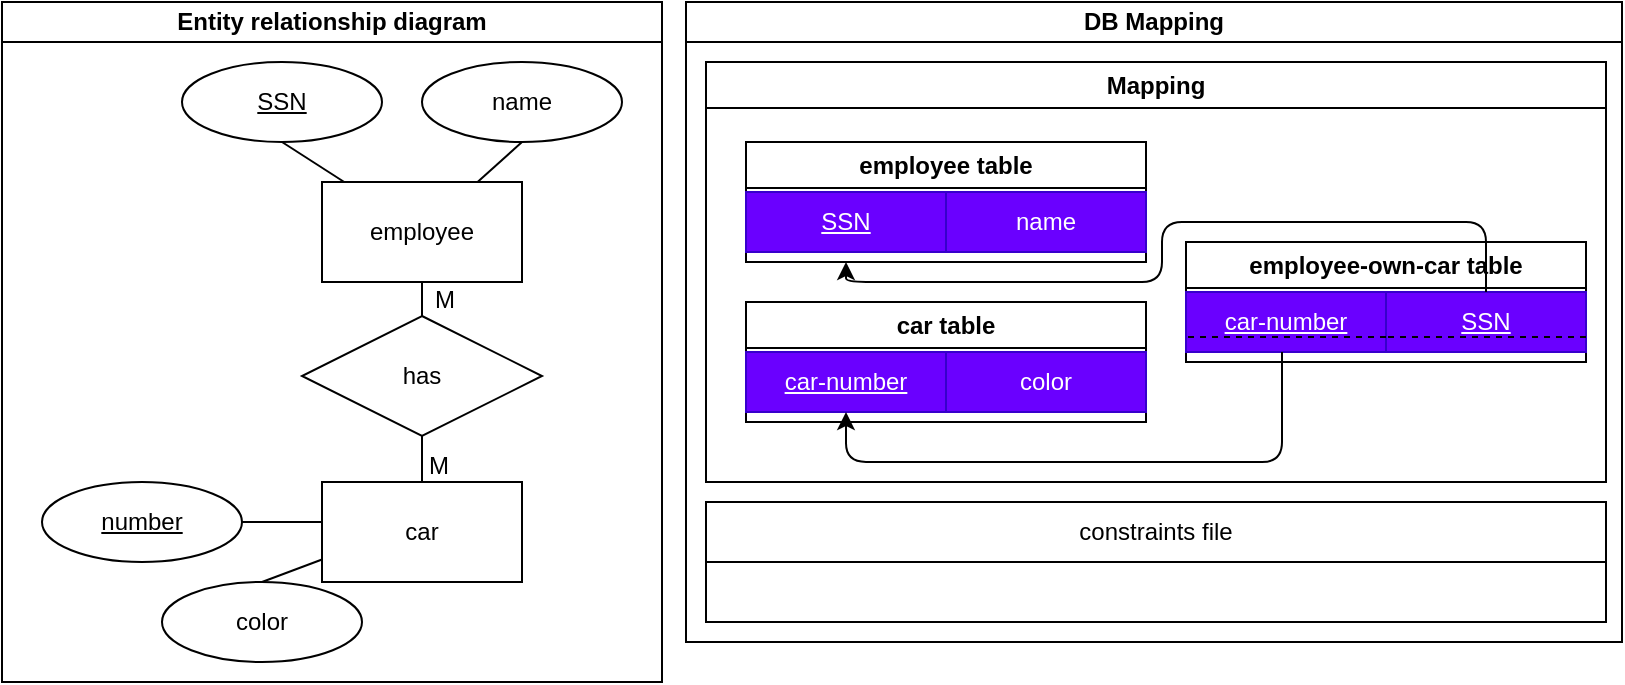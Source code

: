 <mxfile>
    <diagram id="R3N_D--5qBi451Lv7yX1" name="Page-1">
        <mxGraphModel dx="357" dy="268" grid="1" gridSize="10" guides="1" tooltips="1" connect="1" arrows="1" fold="1" page="1" pageScale="1" pageWidth="850" pageHeight="1100" math="0" shadow="0">
            <root>
                <mxCell id="0"/>
                <mxCell id="1" parent="0"/>
                <mxCell id="2" value="Entity relationship diagram" style="swimlane;whiteSpace=wrap;html=1;startSize=20;" parent="1" vertex="1">
                    <mxGeometry x="10" y="70" width="330" height="340" as="geometry"/>
                </mxCell>
                <mxCell id="5" style="edgeStyle=none;html=1;entryX=0.5;entryY=1;entryDx=0;entryDy=0;endArrow=none;endFill=0;" parent="2" source="3" target="4" edge="1">
                    <mxGeometry relative="1" as="geometry"/>
                </mxCell>
                <mxCell id="7" style="edgeStyle=none;html=1;entryX=0.5;entryY=1;entryDx=0;entryDy=0;endArrow=none;endFill=0;" parent="2" source="3" target="6" edge="1">
                    <mxGeometry relative="1" as="geometry"/>
                </mxCell>
                <mxCell id="112" style="edgeStyle=none;html=1;entryX=0.5;entryY=0;entryDx=0;entryDy=0;endArrow=none;endFill=0;" parent="2" source="3" edge="1">
                    <mxGeometry relative="1" as="geometry">
                        <mxPoint x="210" y="160" as="targetPoint"/>
                    </mxGeometry>
                </mxCell>
                <mxCell id="3" value="employee" style="html=1;dashed=0;whiteSpace=wrap;" parent="2" vertex="1">
                    <mxGeometry x="160" y="90" width="100" height="50" as="geometry"/>
                </mxCell>
                <mxCell id="4" value="&lt;u&gt;SSN&lt;/u&gt;" style="ellipse;whiteSpace=wrap;html=1;align=center;" parent="2" vertex="1">
                    <mxGeometry x="90" y="30" width="100" height="40" as="geometry"/>
                </mxCell>
                <mxCell id="6" value="name" style="ellipse;whiteSpace=wrap;html=1;align=center;" parent="2" vertex="1">
                    <mxGeometry x="210" y="30" width="100" height="40" as="geometry"/>
                </mxCell>
                <mxCell id="18" style="edgeStyle=none;html=1;entryX=0.5;entryY=0;entryDx=0;entryDy=0;" parent="2" edge="1">
                    <mxGeometry relative="1" as="geometry">
                        <mxPoint x="81.43" y="268.57" as="sourcePoint"/>
                    </mxGeometry>
                </mxCell>
                <mxCell id="19" style="edgeStyle=none;html=1;entryX=0.5;entryY=0;entryDx=0;entryDy=0;" parent="2" edge="1">
                    <mxGeometry relative="1" as="geometry">
                        <mxPoint x="128.673" y="266.385" as="sourcePoint"/>
                    </mxGeometry>
                </mxCell>
                <mxCell id="114" style="edgeStyle=none;html=1;entryX=0.5;entryY=0;entryDx=0;entryDy=0;endArrow=none;endFill=0;exitX=0.5;exitY=1;exitDx=0;exitDy=0;" parent="2" source="129" edge="1">
                    <mxGeometry relative="1" as="geometry">
                        <mxPoint x="210" y="240" as="targetPoint"/>
                        <mxPoint x="210" y="220" as="sourcePoint"/>
                    </mxGeometry>
                </mxCell>
                <mxCell id="116" style="edgeStyle=none;html=1;entryX=1;entryY=0.5;entryDx=0;entryDy=0;endArrow=none;endFill=0;" parent="2" target="115" edge="1">
                    <mxGeometry relative="1" as="geometry">
                        <mxPoint x="160" y="260" as="sourcePoint"/>
                    </mxGeometry>
                </mxCell>
                <mxCell id="118" style="edgeStyle=none;html=1;entryX=0.5;entryY=0;entryDx=0;entryDy=0;endArrow=none;endFill=0;" parent="2" target="117" edge="1">
                    <mxGeometry relative="1" as="geometry">
                        <mxPoint x="160" y="278.75" as="sourcePoint"/>
                    </mxGeometry>
                </mxCell>
                <mxCell id="115" value="&lt;u&gt;number&lt;/u&gt;" style="ellipse;whiteSpace=wrap;html=1;align=center;" parent="2" vertex="1">
                    <mxGeometry x="20" y="240" width="100" height="40" as="geometry"/>
                </mxCell>
                <mxCell id="117" value="color" style="ellipse;whiteSpace=wrap;html=1;align=center;" parent="2" vertex="1">
                    <mxGeometry x="80" y="290" width="100" height="40" as="geometry"/>
                </mxCell>
                <mxCell id="124" value="M" style="text;html=1;align=center;verticalAlign=middle;resizable=0;points=[];autosize=1;strokeColor=none;fillColor=none;" parent="2" vertex="1">
                    <mxGeometry x="203" y="217" width="30" height="30" as="geometry"/>
                </mxCell>
                <mxCell id="126" value="car" style="html=1;dashed=0;whiteSpace=wrap;" parent="2" vertex="1">
                    <mxGeometry x="160" y="240" width="100" height="50" as="geometry"/>
                </mxCell>
                <mxCell id="125" value="M" style="text;html=1;align=center;verticalAlign=middle;resizable=0;points=[];autosize=1;strokeColor=none;fillColor=none;" parent="2" vertex="1">
                    <mxGeometry x="206" y="134" width="30" height="30" as="geometry"/>
                </mxCell>
                <mxCell id="129" value="has" style="shape=rhombus;perimeter=rhombusPerimeter;whiteSpace=wrap;html=1;align=center;" parent="2" vertex="1">
                    <mxGeometry x="150" y="157" width="120" height="60" as="geometry"/>
                </mxCell>
                <mxCell id="22" value="DB Mapping" style="swimlane;whiteSpace=wrap;html=1;startSize=20;" parent="1" vertex="1">
                    <mxGeometry x="352" y="70" width="468" height="320" as="geometry"/>
                </mxCell>
                <mxCell id="28" style="edgeStyle=none;html=1;entryX=1;entryY=0.5;entryDx=0;entryDy=0;" parent="22" edge="1">
                    <mxGeometry relative="1" as="geometry">
                        <mxPoint x="100" y="200" as="targetPoint"/>
                    </mxGeometry>
                </mxCell>
                <mxCell id="34" style="edgeStyle=none;html=1;entryX=0.5;entryY=0;entryDx=0;entryDy=0;" parent="22" edge="1">
                    <mxGeometry relative="1" as="geometry">
                        <mxPoint x="60" y="290" as="targetPoint"/>
                    </mxGeometry>
                </mxCell>
                <mxCell id="35" style="edgeStyle=none;html=1;entryX=0.5;entryY=0;entryDx=0;entryDy=0;" parent="22" edge="1">
                    <mxGeometry relative="1" as="geometry">
                        <mxPoint x="170" y="290" as="targetPoint"/>
                    </mxGeometry>
                </mxCell>
                <mxCell id="38" style="edgeStyle=none;html=1;entryX=0.764;entryY=0.12;entryDx=0;entryDy=0;entryPerimeter=0;" parent="22" edge="1">
                    <mxGeometry relative="1" as="geometry">
                        <mxPoint x="126.4" y="234.8" as="targetPoint"/>
                    </mxGeometry>
                </mxCell>
                <mxCell id="53" value="Mapping" style="swimlane;whiteSpace=wrap;html=1;" parent="22" vertex="1">
                    <mxGeometry x="10" y="30" width="450" height="210" as="geometry"/>
                </mxCell>
                <mxCell id="88" value="employee table" style="swimlane;whiteSpace=wrap;html=1;" parent="53" vertex="1">
                    <mxGeometry x="20" y="40" width="200" height="60" as="geometry"/>
                </mxCell>
                <mxCell id="89" value="SSN" style="rounded=0;whiteSpace=wrap;html=1;fillColor=#6a00ff;fontColor=#ffffff;strokeColor=#3700CC;fontStyle=4" parent="88" vertex="1">
                    <mxGeometry y="25" width="100" height="30" as="geometry"/>
                </mxCell>
                <mxCell id="127" value="name" style="rounded=0;whiteSpace=wrap;html=1;fillColor=#6a00ff;fontColor=#ffffff;strokeColor=#3700CC;" parent="88" vertex="1">
                    <mxGeometry x="100" y="25" width="100" height="30" as="geometry"/>
                </mxCell>
                <mxCell id="130" value="car table" style="swimlane;whiteSpace=wrap;html=1;" parent="53" vertex="1">
                    <mxGeometry x="20" y="120" width="200" height="60" as="geometry"/>
                </mxCell>
                <mxCell id="131" value="car-number" style="rounded=0;whiteSpace=wrap;html=1;fillColor=#6a00ff;fontColor=#ffffff;strokeColor=#3700CC;fontStyle=4" parent="130" vertex="1">
                    <mxGeometry y="25" width="100" height="30" as="geometry"/>
                </mxCell>
                <mxCell id="134" value="color" style="rounded=0;whiteSpace=wrap;html=1;fillColor=#6a00ff;fontColor=#ffffff;strokeColor=#3700CC;" parent="130" vertex="1">
                    <mxGeometry x="100" y="25" width="100" height="30" as="geometry"/>
                </mxCell>
                <mxCell id="138" value="employee-own-car table" style="swimlane;whiteSpace=wrap;html=1;" parent="53" vertex="1">
                    <mxGeometry x="240" y="90" width="200" height="60" as="geometry"/>
                </mxCell>
                <mxCell id="139" value="SSN" style="rounded=0;whiteSpace=wrap;html=1;fillColor=#6a00ff;fontColor=#ffffff;strokeColor=#3700CC;fontStyle=4" parent="138" vertex="1">
                    <mxGeometry x="100" y="25" width="100" height="30" as="geometry"/>
                </mxCell>
                <mxCell id="141" value="car-number" style="rounded=0;whiteSpace=wrap;html=1;fillColor=#6a00ff;fontColor=#ffffff;strokeColor=#3700CC;fontStyle=4" parent="138" vertex="1">
                    <mxGeometry y="25" width="100" height="30" as="geometry"/>
                </mxCell>
                <mxCell id="144" style="edgeStyle=none;html=1;exitX=1;exitY=0.75;exitDx=0;exitDy=0;entryX=0;entryY=0.75;entryDx=0;entryDy=0;endArrow=none;endFill=0;dashed=1;" edge="1" parent="138" source="141" target="141">
                    <mxGeometry relative="1" as="geometry"/>
                </mxCell>
                <mxCell id="145" style="edgeStyle=none;html=1;exitX=1;exitY=0.75;exitDx=0;exitDy=0;entryX=0;entryY=0.75;entryDx=0;entryDy=0;endArrow=none;endFill=0;dashed=1;" edge="1" parent="138" source="139" target="139">
                    <mxGeometry relative="1" as="geometry"/>
                </mxCell>
                <mxCell id="142" style="edgeStyle=orthogonalEdgeStyle;html=1;entryX=0.5;entryY=1;entryDx=0;entryDy=0;" parent="53" source="141" target="131" edge="1">
                    <mxGeometry relative="1" as="geometry">
                        <Array as="points">
                            <mxPoint x="288" y="200"/>
                            <mxPoint x="70" y="200"/>
                        </Array>
                    </mxGeometry>
                </mxCell>
                <mxCell id="143" style="edgeStyle=orthogonalEdgeStyle;html=1;entryX=0.25;entryY=1;entryDx=0;entryDy=0;" parent="53" source="139" target="88" edge="1">
                    <mxGeometry relative="1" as="geometry">
                        <Array as="points">
                            <mxPoint x="390" y="80"/>
                            <mxPoint x="228" y="80"/>
                            <mxPoint x="228" y="110"/>
                            <mxPoint x="70" y="110"/>
                        </Array>
                    </mxGeometry>
                </mxCell>
                <mxCell id="54" value="constraints file" style="swimlane;fontStyle=0;childLayout=stackLayout;horizontal=1;startSize=30;horizontalStack=0;resizeParent=1;resizeParentMax=0;resizeLast=0;collapsible=1;marginBottom=0;whiteSpace=wrap;html=1;" parent="22" vertex="1">
                    <mxGeometry x="10" y="250" width="450" height="60" as="geometry"/>
                </mxCell>
            </root>
        </mxGraphModel>
    </diagram>
</mxfile>
